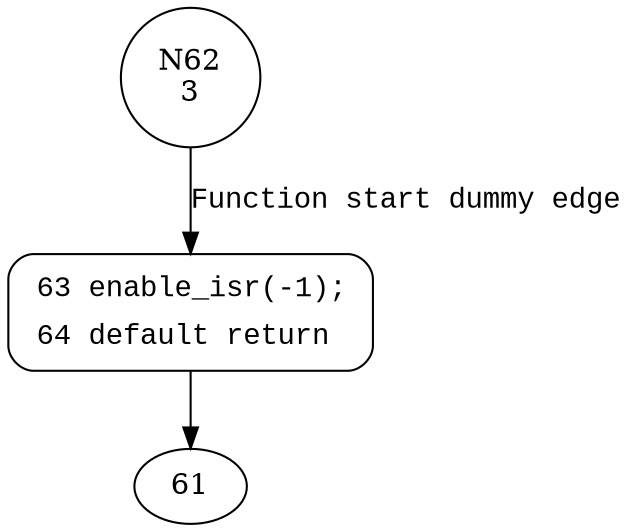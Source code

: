 digraph init {
62 [shape="circle" label="N62\n3"]
63 [shape="circle" label="N63\n2"]
63 [style="filled,bold" penwidth="1" fillcolor="white" fontname="Courier New" shape="Mrecord" label=<<table border="0" cellborder="0" cellpadding="3" bgcolor="white"><tr><td align="right">63</td><td align="left">enable_isr(-1);</td></tr><tr><td align="right">64</td><td align="left">default return</td></tr></table>>]
63 -> 61[label=""]
62 -> 63 [label="Function start dummy edge" fontname="Courier New"]
}